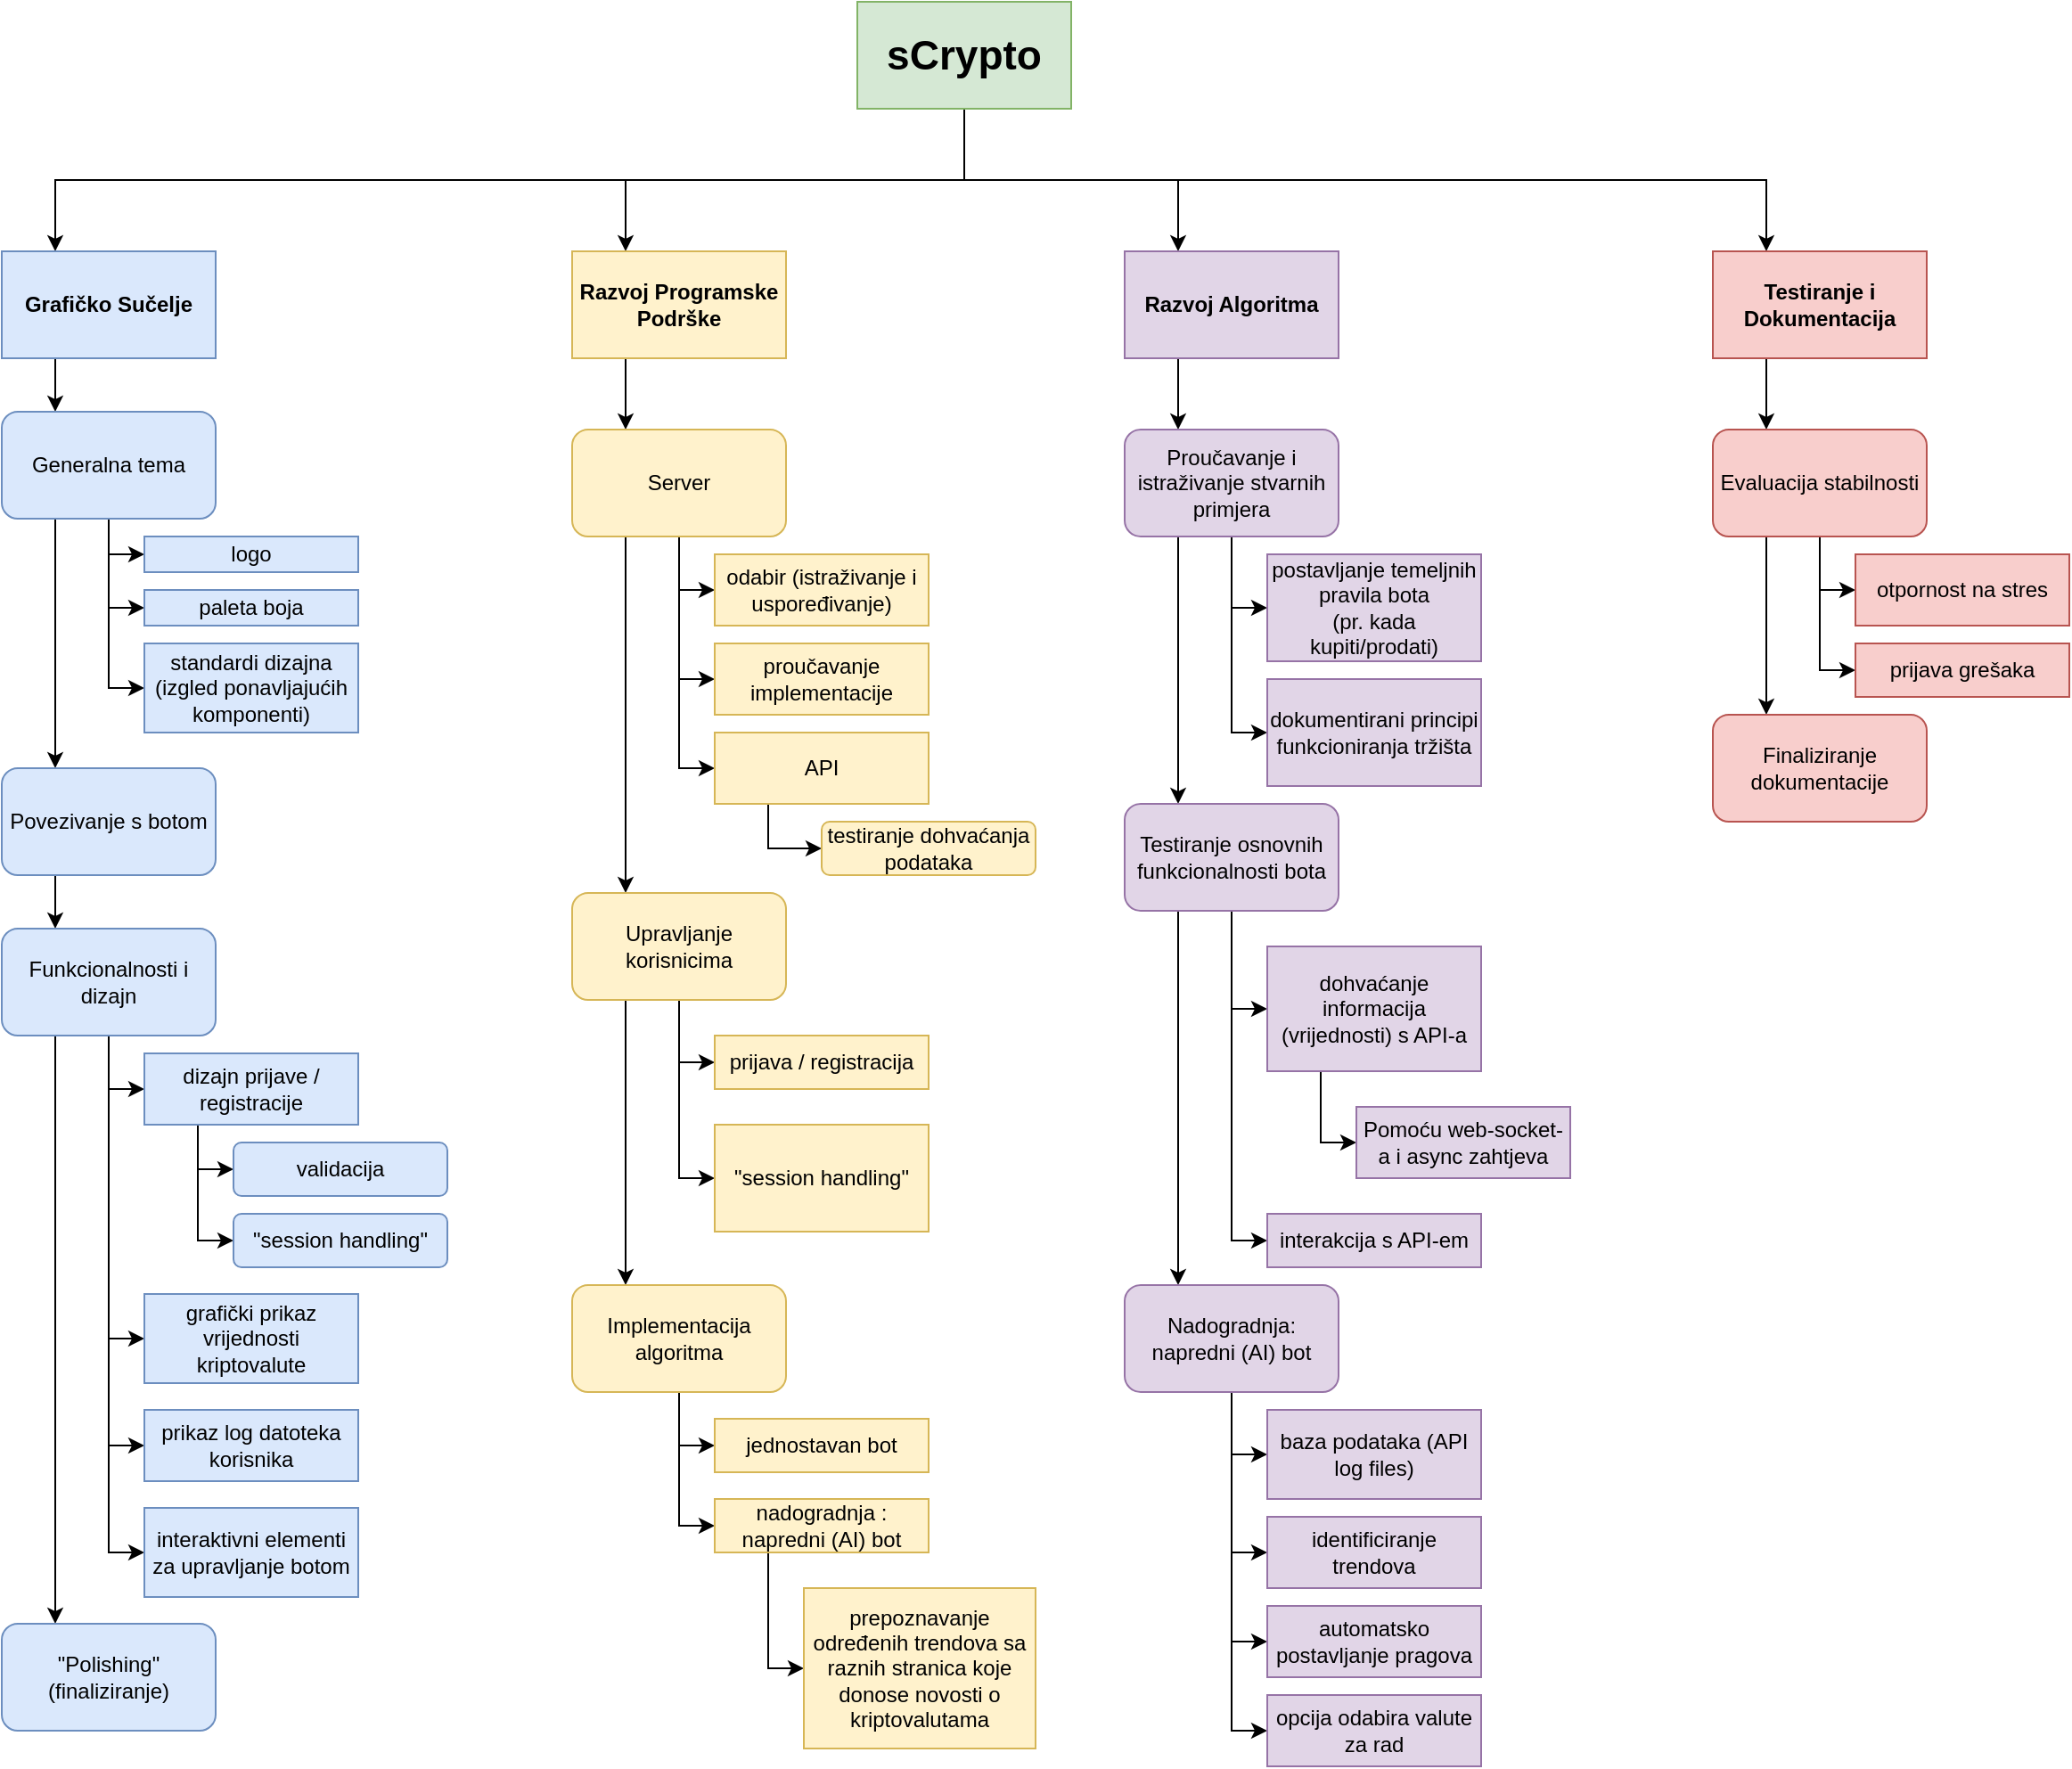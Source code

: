 <mxfile version="14.5.1" type="device"><diagram id="Kg0yvZmSfS_qQ5aLrVgM" name="Page-1"><mxGraphModel dx="888" dy="559" grid="1" gridSize="10" guides="1" tooltips="1" connect="1" arrows="1" fold="1" page="1" pageScale="1" pageWidth="1654" pageHeight="2336" math="0" shadow="0"><root><mxCell id="0"/><mxCell id="1" parent="0"/><mxCell id="IpLEATwmWXsmjVpuvJxc-52" style="edgeStyle=orthogonalEdgeStyle;rounded=0;orthogonalLoop=1;jettySize=auto;html=1;exitX=0.5;exitY=1;exitDx=0;exitDy=0;entryX=0.25;entryY=0;entryDx=0;entryDy=0;" parent="1" source="IpLEATwmWXsmjVpuvJxc-1" target="IpLEATwmWXsmjVpuvJxc-2" edge="1"><mxGeometry relative="1" as="geometry"/></mxCell><mxCell id="IpLEATwmWXsmjVpuvJxc-54" style="edgeStyle=orthogonalEdgeStyle;rounded=0;orthogonalLoop=1;jettySize=auto;html=1;exitX=0.5;exitY=1;exitDx=0;exitDy=0;entryX=0.25;entryY=0;entryDx=0;entryDy=0;" parent="1" source="IpLEATwmWXsmjVpuvJxc-1" target="IpLEATwmWXsmjVpuvJxc-7" edge="1"><mxGeometry relative="1" as="geometry"/></mxCell><mxCell id="IpLEATwmWXsmjVpuvJxc-55" style="edgeStyle=orthogonalEdgeStyle;rounded=0;orthogonalLoop=1;jettySize=auto;html=1;exitX=0.5;exitY=1;exitDx=0;exitDy=0;entryX=0.25;entryY=0;entryDx=0;entryDy=0;" parent="1" source="IpLEATwmWXsmjVpuvJxc-1" target="IpLEATwmWXsmjVpuvJxc-4" edge="1"><mxGeometry relative="1" as="geometry"/></mxCell><mxCell id="IpLEATwmWXsmjVpuvJxc-56" style="edgeStyle=orthogonalEdgeStyle;rounded=0;orthogonalLoop=1;jettySize=auto;html=1;exitX=0.5;exitY=1;exitDx=0;exitDy=0;entryX=0.25;entryY=0;entryDx=0;entryDy=0;" parent="1" source="IpLEATwmWXsmjVpuvJxc-1" target="IpLEATwmWXsmjVpuvJxc-3" edge="1"><mxGeometry relative="1" as="geometry"/></mxCell><mxCell id="IpLEATwmWXsmjVpuvJxc-1" value="&lt;div style=&quot;font-size: 23px&quot;&gt;&lt;b&gt;sCrypto&lt;/b&gt;&lt;font style=&quot;font-size: 23px&quot;&gt;&lt;b&gt;&lt;br&gt;&lt;/b&gt;&lt;/font&gt;&lt;/div&gt;" style="rounded=0;whiteSpace=wrap;html=1;fillColor=#d5e8d4;strokeColor=#82b366;" parent="1" vertex="1"><mxGeometry x="540" y="20" width="120" height="60" as="geometry"/></mxCell><mxCell id="IpLEATwmWXsmjVpuvJxc-57" style="edgeStyle=orthogonalEdgeStyle;rounded=0;orthogonalLoop=1;jettySize=auto;html=1;exitX=0.25;exitY=1;exitDx=0;exitDy=0;entryX=0.25;entryY=0;entryDx=0;entryDy=0;" parent="1" source="IpLEATwmWXsmjVpuvJxc-2" target="IpLEATwmWXsmjVpuvJxc-5" edge="1"><mxGeometry relative="1" as="geometry"/></mxCell><mxCell id="IpLEATwmWXsmjVpuvJxc-2" value="&lt;b&gt;Grafičko Sučelje&lt;br&gt;&lt;/b&gt;" style="rounded=0;whiteSpace=wrap;html=1;fillColor=#dae8fc;strokeColor=#6c8ebf;" parent="1" vertex="1"><mxGeometry x="60" y="160" width="120" height="60" as="geometry"/></mxCell><mxCell id="IpLEATwmWXsmjVpuvJxc-65" style="edgeStyle=orthogonalEdgeStyle;rounded=0;orthogonalLoop=1;jettySize=auto;html=1;exitX=0.25;exitY=1;exitDx=0;exitDy=0;entryX=0.25;entryY=0;entryDx=0;entryDy=0;" parent="1" source="IpLEATwmWXsmjVpuvJxc-3" target="IpLEATwmWXsmjVpuvJxc-40" edge="1"><mxGeometry relative="1" as="geometry"/></mxCell><mxCell id="IpLEATwmWXsmjVpuvJxc-3" value="&lt;b&gt;Razvoj Programske Podrške&lt;br&gt;&lt;/b&gt;" style="rounded=0;whiteSpace=wrap;html=1;fillColor=#fff2cc;strokeColor=#d6b656;" parent="1" vertex="1"><mxGeometry x="380" y="160" width="120" height="60" as="geometry"/></mxCell><mxCell id="IpLEATwmWXsmjVpuvJxc-141" style="edgeStyle=orthogonalEdgeStyle;rounded=0;orthogonalLoop=1;jettySize=auto;html=1;exitX=0.25;exitY=1;exitDx=0;exitDy=0;entryX=0.25;entryY=0;entryDx=0;entryDy=0;" parent="1" source="IpLEATwmWXsmjVpuvJxc-4" target="IpLEATwmWXsmjVpuvJxc-140" edge="1"><mxGeometry relative="1" as="geometry"/></mxCell><mxCell id="IpLEATwmWXsmjVpuvJxc-4" value="&lt;b&gt;Testiranje i Dokumentacija&lt;br&gt;&lt;/b&gt;" style="rounded=0;whiteSpace=wrap;html=1;fillColor=#f8cecc;strokeColor=#b85450;" parent="1" vertex="1"><mxGeometry x="1020" y="160" width="120" height="60" as="geometry"/></mxCell><mxCell id="IpLEATwmWXsmjVpuvJxc-58" style="edgeStyle=orthogonalEdgeStyle;rounded=0;orthogonalLoop=1;jettySize=auto;html=1;exitX=0.25;exitY=1;exitDx=0;exitDy=0;entryX=0.25;entryY=0;entryDx=0;entryDy=0;" parent="1" source="IpLEATwmWXsmjVpuvJxc-5" target="IpLEATwmWXsmjVpuvJxc-28" edge="1"><mxGeometry relative="1" as="geometry"/></mxCell><mxCell id="IpLEATwmWXsmjVpuvJxc-60" style="edgeStyle=orthogonalEdgeStyle;rounded=0;orthogonalLoop=1;jettySize=auto;html=1;exitX=0.5;exitY=1;exitDx=0;exitDy=0;entryX=0;entryY=0.5;entryDx=0;entryDy=0;" parent="1" source="IpLEATwmWXsmjVpuvJxc-5" target="IpLEATwmWXsmjVpuvJxc-21" edge="1"><mxGeometry relative="1" as="geometry"/></mxCell><mxCell id="IpLEATwmWXsmjVpuvJxc-61" style="edgeStyle=orthogonalEdgeStyle;rounded=0;orthogonalLoop=1;jettySize=auto;html=1;exitX=0.5;exitY=1;exitDx=0;exitDy=0;entryX=0;entryY=0.5;entryDx=0;entryDy=0;" parent="1" source="IpLEATwmWXsmjVpuvJxc-5" target="IpLEATwmWXsmjVpuvJxc-20" edge="1"><mxGeometry relative="1" as="geometry"><Array as="points"><mxPoint x="120" y="330"/></Array></mxGeometry></mxCell><mxCell id="IpLEATwmWXsmjVpuvJxc-62" style="edgeStyle=orthogonalEdgeStyle;rounded=0;orthogonalLoop=1;jettySize=auto;html=1;exitX=0.5;exitY=1;exitDx=0;exitDy=0;entryX=0;entryY=0.5;entryDx=0;entryDy=0;" parent="1" source="IpLEATwmWXsmjVpuvJxc-5" target="IpLEATwmWXsmjVpuvJxc-19" edge="1"><mxGeometry relative="1" as="geometry"/></mxCell><mxCell id="IpLEATwmWXsmjVpuvJxc-5" value="Generalna tema" style="rounded=1;whiteSpace=wrap;html=1;fillColor=#dae8fc;strokeColor=#6c8ebf;" parent="1" vertex="1"><mxGeometry x="60" y="250" width="120" height="60" as="geometry"/></mxCell><mxCell id="IpLEATwmWXsmjVpuvJxc-102" style="edgeStyle=orthogonalEdgeStyle;rounded=0;orthogonalLoop=1;jettySize=auto;html=1;exitX=0.25;exitY=1;exitDx=0;exitDy=0;entryX=0.25;entryY=0;entryDx=0;entryDy=0;" parent="1" source="IpLEATwmWXsmjVpuvJxc-7" target="IpLEATwmWXsmjVpuvJxc-86" edge="1"><mxGeometry relative="1" as="geometry"/></mxCell><mxCell id="IpLEATwmWXsmjVpuvJxc-7" value="&lt;b&gt;Razvoj Algoritma&lt;br&gt;&lt;/b&gt;" style="rounded=0;whiteSpace=wrap;html=1;fillColor=#e1d5e7;strokeColor=#9673a6;" parent="1" vertex="1"><mxGeometry x="690" y="160" width="120" height="60" as="geometry"/></mxCell><mxCell id="IpLEATwmWXsmjVpuvJxc-19" value="paleta boja" style="rounded=0;whiteSpace=wrap;html=1;fillColor=#dae8fc;strokeColor=#6c8ebf;" parent="1" vertex="1"><mxGeometry x="140" y="350" width="120" height="20" as="geometry"/></mxCell><mxCell id="IpLEATwmWXsmjVpuvJxc-20" value="logo" style="rounded=0;whiteSpace=wrap;html=1;fillColor=#dae8fc;strokeColor=#6c8ebf;" parent="1" vertex="1"><mxGeometry x="140" y="320" width="120" height="20" as="geometry"/></mxCell><mxCell id="IpLEATwmWXsmjVpuvJxc-21" value="standardi dizajna (izgled ponavljajućih komponenti)" style="rounded=0;whiteSpace=wrap;html=1;fillColor=#dae8fc;strokeColor=#6c8ebf;" parent="1" vertex="1"><mxGeometry x="140" y="380" width="120" height="50" as="geometry"/></mxCell><mxCell id="IpLEATwmWXsmjVpuvJxc-63" style="edgeStyle=orthogonalEdgeStyle;rounded=0;orthogonalLoop=1;jettySize=auto;html=1;exitX=0.25;exitY=1;exitDx=0;exitDy=0;entryX=0.25;entryY=0;entryDx=0;entryDy=0;" parent="1" source="IpLEATwmWXsmjVpuvJxc-28" target="IpLEATwmWXsmjVpuvJxc-32" edge="1"><mxGeometry relative="1" as="geometry"/></mxCell><mxCell id="IpLEATwmWXsmjVpuvJxc-28" value="Povezivanje s botom" style="rounded=1;whiteSpace=wrap;html=1;fillColor=#dae8fc;strokeColor=#6c8ebf;" parent="1" vertex="1"><mxGeometry x="60" y="450" width="120" height="60" as="geometry"/></mxCell><mxCell id="IpLEATwmWXsmjVpuvJxc-64" style="edgeStyle=orthogonalEdgeStyle;rounded=0;orthogonalLoop=1;jettySize=auto;html=1;exitX=0.25;exitY=1;exitDx=0;exitDy=0;entryX=0.25;entryY=0;entryDx=0;entryDy=0;" parent="1" source="IpLEATwmWXsmjVpuvJxc-32" target="IpLEATwmWXsmjVpuvJxc-34" edge="1"><mxGeometry relative="1" as="geometry"/></mxCell><mxCell id="IpLEATwmWXsmjVpuvJxc-126" style="edgeStyle=orthogonalEdgeStyle;rounded=0;orthogonalLoop=1;jettySize=auto;html=1;exitX=0.5;exitY=1;exitDx=0;exitDy=0;entryX=0;entryY=0.5;entryDx=0;entryDy=0;" parent="1" source="IpLEATwmWXsmjVpuvJxc-32" target="IpLEATwmWXsmjVpuvJxc-121" edge="1"><mxGeometry relative="1" as="geometry"><Array as="points"><mxPoint x="120" y="630"/></Array></mxGeometry></mxCell><mxCell id="IpLEATwmWXsmjVpuvJxc-132" style="edgeStyle=orthogonalEdgeStyle;rounded=0;orthogonalLoop=1;jettySize=auto;html=1;exitX=0.5;exitY=1;exitDx=0;exitDy=0;entryX=0;entryY=0.5;entryDx=0;entryDy=0;" parent="1" source="IpLEATwmWXsmjVpuvJxc-32" target="IpLEATwmWXsmjVpuvJxc-131" edge="1"><mxGeometry relative="1" as="geometry"/></mxCell><mxCell id="IpLEATwmWXsmjVpuvJxc-134" style="edgeStyle=orthogonalEdgeStyle;rounded=0;orthogonalLoop=1;jettySize=auto;html=1;exitX=0.5;exitY=1;exitDx=0;exitDy=0;entryX=0;entryY=0.5;entryDx=0;entryDy=0;" parent="1" source="IpLEATwmWXsmjVpuvJxc-32" target="IpLEATwmWXsmjVpuvJxc-133" edge="1"><mxGeometry relative="1" as="geometry"/></mxCell><mxCell id="IpLEATwmWXsmjVpuvJxc-138" style="edgeStyle=orthogonalEdgeStyle;rounded=0;orthogonalLoop=1;jettySize=auto;html=1;exitX=0.5;exitY=1;exitDx=0;exitDy=0;entryX=0;entryY=0.5;entryDx=0;entryDy=0;" parent="1" source="IpLEATwmWXsmjVpuvJxc-32" target="IpLEATwmWXsmjVpuvJxc-137" edge="1"><mxGeometry relative="1" as="geometry"/></mxCell><mxCell id="IpLEATwmWXsmjVpuvJxc-32" value="Funkcionalnosti i dizajn" style="rounded=1;whiteSpace=wrap;html=1;fillColor=#dae8fc;strokeColor=#6c8ebf;" parent="1" vertex="1"><mxGeometry x="60" y="540" width="120" height="60" as="geometry"/></mxCell><mxCell id="IpLEATwmWXsmjVpuvJxc-34" value="&lt;div&gt;&quot;Polishing&quot;&lt;/div&gt;&lt;div&gt;(finaliziranje)&lt;br&gt;&lt;/div&gt;" style="rounded=1;whiteSpace=wrap;html=1;fillColor=#dae8fc;strokeColor=#6c8ebf;" parent="1" vertex="1"><mxGeometry x="60" y="930" width="120" height="60" as="geometry"/></mxCell><mxCell id="IpLEATwmWXsmjVpuvJxc-67" style="edgeStyle=orthogonalEdgeStyle;rounded=0;orthogonalLoop=1;jettySize=auto;html=1;exitX=0.5;exitY=1;exitDx=0;exitDy=0;entryX=0;entryY=0.5;entryDx=0;entryDy=0;" parent="1" source="IpLEATwmWXsmjVpuvJxc-40" target="IpLEATwmWXsmjVpuvJxc-42" edge="1"><mxGeometry relative="1" as="geometry"><Array as="points"><mxPoint x="440" y="350"/></Array></mxGeometry></mxCell><mxCell id="IpLEATwmWXsmjVpuvJxc-68" style="edgeStyle=orthogonalEdgeStyle;rounded=0;orthogonalLoop=1;jettySize=auto;html=1;exitX=0.5;exitY=1;exitDx=0;exitDy=0;entryX=0;entryY=0.5;entryDx=0;entryDy=0;" parent="1" source="IpLEATwmWXsmjVpuvJxc-40" target="IpLEATwmWXsmjVpuvJxc-43" edge="1"><mxGeometry relative="1" as="geometry"/></mxCell><mxCell id="IpLEATwmWXsmjVpuvJxc-69" style="edgeStyle=orthogonalEdgeStyle;rounded=0;orthogonalLoop=1;jettySize=auto;html=1;exitX=0.5;exitY=1;exitDx=0;exitDy=0;entryX=0;entryY=0.5;entryDx=0;entryDy=0;" parent="1" source="IpLEATwmWXsmjVpuvJxc-40" target="IpLEATwmWXsmjVpuvJxc-44" edge="1"><mxGeometry relative="1" as="geometry"/></mxCell><mxCell id="IpLEATwmWXsmjVpuvJxc-72" style="edgeStyle=orthogonalEdgeStyle;rounded=0;orthogonalLoop=1;jettySize=auto;html=1;exitX=0.25;exitY=1;exitDx=0;exitDy=0;entryX=0.25;entryY=0;entryDx=0;entryDy=0;" parent="1" source="IpLEATwmWXsmjVpuvJxc-40" target="IpLEATwmWXsmjVpuvJxc-71" edge="1"><mxGeometry relative="1" as="geometry"/></mxCell><mxCell id="IpLEATwmWXsmjVpuvJxc-40" value="Server" style="rounded=1;whiteSpace=wrap;html=1;fillColor=#fff2cc;strokeColor=#d6b656;" parent="1" vertex="1"><mxGeometry x="380" y="260" width="120" height="60" as="geometry"/></mxCell><mxCell id="IpLEATwmWXsmjVpuvJxc-42" value="odabir (istraživanje i uspoređivanje)" style="rounded=0;whiteSpace=wrap;html=1;fillColor=#fff2cc;strokeColor=#d6b656;" parent="1" vertex="1"><mxGeometry x="460" y="330" width="120" height="40" as="geometry"/></mxCell><mxCell id="IpLEATwmWXsmjVpuvJxc-43" value="proučavanje implementacije" style="rounded=0;whiteSpace=wrap;html=1;fillColor=#fff2cc;strokeColor=#d6b656;" parent="1" vertex="1"><mxGeometry x="460" y="380" width="120" height="40" as="geometry"/></mxCell><mxCell id="IpLEATwmWXsmjVpuvJxc-70" style="edgeStyle=orthogonalEdgeStyle;rounded=0;orthogonalLoop=1;jettySize=auto;html=1;exitX=0.25;exitY=1;exitDx=0;exitDy=0;entryX=0;entryY=0.5;entryDx=0;entryDy=0;" parent="1" source="IpLEATwmWXsmjVpuvJxc-44" target="IpLEATwmWXsmjVpuvJxc-46" edge="1"><mxGeometry relative="1" as="geometry"><Array as="points"><mxPoint x="490" y="495"/></Array></mxGeometry></mxCell><mxCell id="IpLEATwmWXsmjVpuvJxc-44" value="API" style="rounded=0;whiteSpace=wrap;html=1;fillColor=#fff2cc;strokeColor=#d6b656;" parent="1" vertex="1"><mxGeometry x="460" y="430" width="120" height="40" as="geometry"/></mxCell><mxCell id="IpLEATwmWXsmjVpuvJxc-46" value="testiranje dohvaćanja podataka" style="rounded=1;whiteSpace=wrap;html=1;fillColor=#fff2cc;strokeColor=#d6b656;" parent="1" vertex="1"><mxGeometry x="520" y="480" width="120" height="30" as="geometry"/></mxCell><mxCell id="IpLEATwmWXsmjVpuvJxc-77" style="edgeStyle=orthogonalEdgeStyle;rounded=0;orthogonalLoop=1;jettySize=auto;html=1;exitX=0.5;exitY=1;exitDx=0;exitDy=0;entryX=0;entryY=0.5;entryDx=0;entryDy=0;" parent="1" source="IpLEATwmWXsmjVpuvJxc-71" target="IpLEATwmWXsmjVpuvJxc-74" edge="1"><mxGeometry relative="1" as="geometry"/></mxCell><mxCell id="IpLEATwmWXsmjVpuvJxc-78" style="edgeStyle=orthogonalEdgeStyle;rounded=0;orthogonalLoop=1;jettySize=auto;html=1;exitX=0.5;exitY=1;exitDx=0;exitDy=0;entryX=0;entryY=0.5;entryDx=0;entryDy=0;" parent="1" source="IpLEATwmWXsmjVpuvJxc-71" target="IpLEATwmWXsmjVpuvJxc-75" edge="1"><mxGeometry relative="1" as="geometry"/></mxCell><mxCell id="IpLEATwmWXsmjVpuvJxc-81" style="edgeStyle=orthogonalEdgeStyle;rounded=0;orthogonalLoop=1;jettySize=auto;html=1;exitX=0.25;exitY=1;exitDx=0;exitDy=0;entryX=0.25;entryY=0;entryDx=0;entryDy=0;" parent="1" source="IpLEATwmWXsmjVpuvJxc-71" target="IpLEATwmWXsmjVpuvJxc-80" edge="1"><mxGeometry relative="1" as="geometry"/></mxCell><mxCell id="IpLEATwmWXsmjVpuvJxc-71" value="Upravljanje korisnicima" style="rounded=1;whiteSpace=wrap;html=1;fillColor=#fff2cc;strokeColor=#d6b656;" parent="1" vertex="1"><mxGeometry x="380" y="520" width="120" height="60" as="geometry"/></mxCell><mxCell id="IpLEATwmWXsmjVpuvJxc-74" value="prijava / registracija" style="rounded=0;whiteSpace=wrap;html=1;fillColor=#fff2cc;strokeColor=#d6b656;" parent="1" vertex="1"><mxGeometry x="460" y="600" width="120" height="30" as="geometry"/></mxCell><mxCell id="IpLEATwmWXsmjVpuvJxc-75" value="&quot;session handling&quot;" style="rounded=0;whiteSpace=wrap;html=1;fillColor=#fff2cc;strokeColor=#d6b656;" parent="1" vertex="1"><mxGeometry x="460" y="650" width="120" height="60" as="geometry"/></mxCell><mxCell id="IpLEATwmWXsmjVpuvJxc-84" style="edgeStyle=orthogonalEdgeStyle;rounded=0;orthogonalLoop=1;jettySize=auto;html=1;exitX=0.5;exitY=1;exitDx=0;exitDy=0;entryX=0;entryY=0.5;entryDx=0;entryDy=0;" parent="1" source="IpLEATwmWXsmjVpuvJxc-80" target="IpLEATwmWXsmjVpuvJxc-82" edge="1"><mxGeometry relative="1" as="geometry"><Array as="points"><mxPoint x="440" y="830"/></Array></mxGeometry></mxCell><mxCell id="IpLEATwmWXsmjVpuvJxc-85" style="edgeStyle=orthogonalEdgeStyle;rounded=0;orthogonalLoop=1;jettySize=auto;html=1;exitX=0.5;exitY=1;exitDx=0;exitDy=0;entryX=0;entryY=0.5;entryDx=0;entryDy=0;" parent="1" source="IpLEATwmWXsmjVpuvJxc-80" target="IpLEATwmWXsmjVpuvJxc-83" edge="1"><mxGeometry relative="1" as="geometry"/></mxCell><mxCell id="IpLEATwmWXsmjVpuvJxc-80" value="Implementacija algoritma" style="rounded=1;whiteSpace=wrap;html=1;fillColor=#fff2cc;strokeColor=#d6b656;" parent="1" vertex="1"><mxGeometry x="380" y="740" width="120" height="60" as="geometry"/></mxCell><mxCell id="IpLEATwmWXsmjVpuvJxc-82" value="jednostavan bot" style="rounded=0;whiteSpace=wrap;html=1;fillColor=#fff2cc;strokeColor=#d6b656;" parent="1" vertex="1"><mxGeometry x="460" y="815" width="120" height="30" as="geometry"/></mxCell><mxCell id="HEcosWydrnXdoA7nFMNL-6" style="edgeStyle=orthogonalEdgeStyle;rounded=0;orthogonalLoop=1;jettySize=auto;html=1;exitX=0.25;exitY=1;exitDx=0;exitDy=0;entryX=0;entryY=0.5;entryDx=0;entryDy=0;" edge="1" parent="1" source="IpLEATwmWXsmjVpuvJxc-83" target="HEcosWydrnXdoA7nFMNL-5"><mxGeometry relative="1" as="geometry"/></mxCell><mxCell id="IpLEATwmWXsmjVpuvJxc-83" value="nadogradnja : napredni (AI) bot" style="rounded=0;whiteSpace=wrap;html=1;fillColor=#fff2cc;strokeColor=#d6b656;" parent="1" vertex="1"><mxGeometry x="460" y="860" width="120" height="30" as="geometry"/></mxCell><mxCell id="IpLEATwmWXsmjVpuvJxc-100" style="edgeStyle=orthogonalEdgeStyle;rounded=0;orthogonalLoop=1;jettySize=auto;html=1;exitX=0.5;exitY=1;exitDx=0;exitDy=0;entryX=0;entryY=0.5;entryDx=0;entryDy=0;" parent="1" source="IpLEATwmWXsmjVpuvJxc-86" target="IpLEATwmWXsmjVpuvJxc-87" edge="1"><mxGeometry relative="1" as="geometry"/></mxCell><mxCell id="IpLEATwmWXsmjVpuvJxc-101" style="edgeStyle=orthogonalEdgeStyle;rounded=0;orthogonalLoop=1;jettySize=auto;html=1;exitX=0.5;exitY=1;exitDx=0;exitDy=0;entryX=0;entryY=0.5;entryDx=0;entryDy=0;" parent="1" source="IpLEATwmWXsmjVpuvJxc-86" target="IpLEATwmWXsmjVpuvJxc-90" edge="1"><mxGeometry relative="1" as="geometry"/></mxCell><mxCell id="IpLEATwmWXsmjVpuvJxc-104" style="edgeStyle=orthogonalEdgeStyle;rounded=0;orthogonalLoop=1;jettySize=auto;html=1;exitX=0.25;exitY=1;exitDx=0;exitDy=0;entryX=0.25;entryY=0;entryDx=0;entryDy=0;" parent="1" source="IpLEATwmWXsmjVpuvJxc-86" target="IpLEATwmWXsmjVpuvJxc-103" edge="1"><mxGeometry relative="1" as="geometry"/></mxCell><mxCell id="IpLEATwmWXsmjVpuvJxc-86" value="Proučavanje i istraživanje stvarnih primjera" style="rounded=1;whiteSpace=wrap;html=1;fillColor=#e1d5e7;strokeColor=#9673a6;" parent="1" vertex="1"><mxGeometry x="690" y="260" width="120" height="60" as="geometry"/></mxCell><mxCell id="IpLEATwmWXsmjVpuvJxc-87" value="&lt;div&gt;postavljanje temeljnih pravila bota &lt;br&gt;&lt;/div&gt;&lt;div&gt;(pr. kada kupiti/prodati)&lt;br&gt;&lt;/div&gt;" style="rounded=0;whiteSpace=wrap;html=1;fillColor=#e1d5e7;strokeColor=#9673a6;" parent="1" vertex="1"><mxGeometry x="770" y="330" width="120" height="60" as="geometry"/></mxCell><mxCell id="IpLEATwmWXsmjVpuvJxc-90" value="dokumentirani principi funkcioniranja tržišta" style="rounded=0;whiteSpace=wrap;html=1;fillColor=#e1d5e7;strokeColor=#9673a6;" parent="1" vertex="1"><mxGeometry x="770" y="400" width="120" height="60" as="geometry"/></mxCell><mxCell id="IpLEATwmWXsmjVpuvJxc-106" style="edgeStyle=orthogonalEdgeStyle;rounded=0;orthogonalLoop=1;jettySize=auto;html=1;exitX=0.25;exitY=1;exitDx=0;exitDy=0;entryX=0.25;entryY=0;entryDx=0;entryDy=0;" parent="1" source="IpLEATwmWXsmjVpuvJxc-103" target="IpLEATwmWXsmjVpuvJxc-105" edge="1"><mxGeometry relative="1" as="geometry"/></mxCell><mxCell id="IpLEATwmWXsmjVpuvJxc-114" style="edgeStyle=orthogonalEdgeStyle;rounded=0;orthogonalLoop=1;jettySize=auto;html=1;exitX=0.5;exitY=1;exitDx=0;exitDy=0;entryX=0;entryY=0.5;entryDx=0;entryDy=0;" parent="1" source="IpLEATwmWXsmjVpuvJxc-103" target="IpLEATwmWXsmjVpuvJxc-110" edge="1"><mxGeometry relative="1" as="geometry"/></mxCell><mxCell id="IpLEATwmWXsmjVpuvJxc-116" style="edgeStyle=orthogonalEdgeStyle;rounded=0;orthogonalLoop=1;jettySize=auto;html=1;exitX=0.5;exitY=1;exitDx=0;exitDy=0;entryX=0;entryY=0.5;entryDx=0;entryDy=0;" parent="1" source="IpLEATwmWXsmjVpuvJxc-103" target="IpLEATwmWXsmjVpuvJxc-111" edge="1"><mxGeometry relative="1" as="geometry"/></mxCell><mxCell id="IpLEATwmWXsmjVpuvJxc-103" value="Testiranje osnovnih funkcionalnosti bota" style="rounded=1;whiteSpace=wrap;html=1;fillColor=#e1d5e7;strokeColor=#9673a6;" parent="1" vertex="1"><mxGeometry x="690" y="470" width="120" height="60" as="geometry"/></mxCell><mxCell id="IpLEATwmWXsmjVpuvJxc-119" style="edgeStyle=orthogonalEdgeStyle;rounded=0;orthogonalLoop=1;jettySize=auto;html=1;exitX=0.5;exitY=1;exitDx=0;exitDy=0;entryX=0;entryY=0.5;entryDx=0;entryDy=0;" parent="1" source="IpLEATwmWXsmjVpuvJxc-105" target="IpLEATwmWXsmjVpuvJxc-117" edge="1"><mxGeometry relative="1" as="geometry"><Array as="points"><mxPoint x="750" y="890"/></Array></mxGeometry></mxCell><mxCell id="IpLEATwmWXsmjVpuvJxc-120" style="edgeStyle=orthogonalEdgeStyle;rounded=0;orthogonalLoop=1;jettySize=auto;html=1;exitX=0.5;exitY=1;exitDx=0;exitDy=0;entryX=0;entryY=0.5;entryDx=0;entryDy=0;" parent="1" source="IpLEATwmWXsmjVpuvJxc-105" target="IpLEATwmWXsmjVpuvJxc-118" edge="1"><mxGeometry relative="1" as="geometry"/></mxCell><mxCell id="IpLEATwmWXsmjVpuvJxc-123" style="edgeStyle=orthogonalEdgeStyle;rounded=0;orthogonalLoop=1;jettySize=auto;html=1;exitX=0.5;exitY=1;exitDx=0;exitDy=0;entryX=0;entryY=0.5;entryDx=0;entryDy=0;" parent="1" source="IpLEATwmWXsmjVpuvJxc-105" target="IpLEATwmWXsmjVpuvJxc-122" edge="1"><mxGeometry relative="1" as="geometry"/></mxCell><mxCell id="IpLEATwmWXsmjVpuvJxc-136" style="edgeStyle=orthogonalEdgeStyle;rounded=0;orthogonalLoop=1;jettySize=auto;html=1;exitX=0.5;exitY=1;exitDx=0;exitDy=0;entryX=0;entryY=0.5;entryDx=0;entryDy=0;" parent="1" source="IpLEATwmWXsmjVpuvJxc-105" target="IpLEATwmWXsmjVpuvJxc-135" edge="1"><mxGeometry relative="1" as="geometry"/></mxCell><mxCell id="IpLEATwmWXsmjVpuvJxc-105" value="Nadogradnja: napredni (AI) bot" style="rounded=1;whiteSpace=wrap;html=1;fillColor=#e1d5e7;strokeColor=#9673a6;" parent="1" vertex="1"><mxGeometry x="690" y="740" width="120" height="60" as="geometry"/></mxCell><mxCell id="HEcosWydrnXdoA7nFMNL-4" style="edgeStyle=orthogonalEdgeStyle;rounded=0;orthogonalLoop=1;jettySize=auto;html=1;exitX=0.25;exitY=1;exitDx=0;exitDy=0;entryX=0;entryY=0.5;entryDx=0;entryDy=0;" edge="1" parent="1" source="IpLEATwmWXsmjVpuvJxc-110" target="HEcosWydrnXdoA7nFMNL-1"><mxGeometry relative="1" as="geometry"/></mxCell><mxCell id="IpLEATwmWXsmjVpuvJxc-110" value="&lt;div&gt;dohvaćanje informacija (vrijednosti) s API-a&lt;/div&gt;" style="rounded=0;whiteSpace=wrap;html=1;fillColor=#e1d5e7;strokeColor=#9673a6;" parent="1" vertex="1"><mxGeometry x="770" y="550" width="120" height="70" as="geometry"/></mxCell><mxCell id="IpLEATwmWXsmjVpuvJxc-111" value="interakcija s API-em" style="rounded=0;whiteSpace=wrap;html=1;fillColor=#e1d5e7;strokeColor=#9673a6;" parent="1" vertex="1"><mxGeometry x="770" y="700" width="120" height="30" as="geometry"/></mxCell><mxCell id="IpLEATwmWXsmjVpuvJxc-117" value="identificiranje trendova" style="rounded=0;whiteSpace=wrap;html=1;fillColor=#e1d5e7;strokeColor=#9673a6;" parent="1" vertex="1"><mxGeometry x="770" y="870" width="120" height="40" as="geometry"/></mxCell><mxCell id="IpLEATwmWXsmjVpuvJxc-118" value="automatsko postavljanje pragova" style="rounded=0;whiteSpace=wrap;html=1;fillColor=#e1d5e7;strokeColor=#9673a6;" parent="1" vertex="1"><mxGeometry x="770" y="920" width="120" height="40" as="geometry"/></mxCell><mxCell id="IpLEATwmWXsmjVpuvJxc-129" style="edgeStyle=orthogonalEdgeStyle;rounded=0;orthogonalLoop=1;jettySize=auto;html=1;exitX=0.25;exitY=1;exitDx=0;exitDy=0;entryX=0;entryY=0.5;entryDx=0;entryDy=0;" parent="1" source="IpLEATwmWXsmjVpuvJxc-121" target="IpLEATwmWXsmjVpuvJxc-124" edge="1"><mxGeometry relative="1" as="geometry"><Array as="points"><mxPoint x="170" y="675"/></Array></mxGeometry></mxCell><mxCell id="IpLEATwmWXsmjVpuvJxc-130" style="edgeStyle=orthogonalEdgeStyle;rounded=0;orthogonalLoop=1;jettySize=auto;html=1;exitX=0.25;exitY=1;exitDx=0;exitDy=0;entryX=0;entryY=0.5;entryDx=0;entryDy=0;" parent="1" source="IpLEATwmWXsmjVpuvJxc-121" target="IpLEATwmWXsmjVpuvJxc-125" edge="1"><mxGeometry relative="1" as="geometry"/></mxCell><mxCell id="IpLEATwmWXsmjVpuvJxc-121" value="dizajn prijave / registracije" style="rounded=0;whiteSpace=wrap;html=1;fillColor=#dae8fc;strokeColor=#6c8ebf;" parent="1" vertex="1"><mxGeometry x="140" y="610" width="120" height="40" as="geometry"/></mxCell><mxCell id="IpLEATwmWXsmjVpuvJxc-122" value="baza podataka (API log files) " style="rounded=0;whiteSpace=wrap;html=1;fillColor=#e1d5e7;strokeColor=#9673a6;" parent="1" vertex="1"><mxGeometry x="770" y="810" width="120" height="50" as="geometry"/></mxCell><mxCell id="IpLEATwmWXsmjVpuvJxc-124" value="validacija" style="rounded=1;whiteSpace=wrap;html=1;fillColor=#dae8fc;strokeColor=#6c8ebf;" parent="1" vertex="1"><mxGeometry x="190" y="660" width="120" height="30" as="geometry"/></mxCell><mxCell id="IpLEATwmWXsmjVpuvJxc-125" value="&quot;session handling&quot;" style="rounded=1;whiteSpace=wrap;html=1;fillColor=#dae8fc;strokeColor=#6c8ebf;" parent="1" vertex="1"><mxGeometry x="190" y="700" width="120" height="30" as="geometry"/></mxCell><mxCell id="IpLEATwmWXsmjVpuvJxc-131" value="grafički prikaz vrijednosti kriptovalute" style="rounded=0;whiteSpace=wrap;html=1;fillColor=#dae8fc;strokeColor=#6c8ebf;" parent="1" vertex="1"><mxGeometry x="140" y="745" width="120" height="50" as="geometry"/></mxCell><mxCell id="IpLEATwmWXsmjVpuvJxc-133" value="interaktivni elementi za upravljanje botom" style="rounded=0;whiteSpace=wrap;html=1;fillColor=#dae8fc;strokeColor=#6c8ebf;" parent="1" vertex="1"><mxGeometry x="140" y="865" width="120" height="50" as="geometry"/></mxCell><mxCell id="IpLEATwmWXsmjVpuvJxc-135" value="opcija odabira valute za rad" style="rounded=0;whiteSpace=wrap;html=1;fillColor=#e1d5e7;strokeColor=#9673a6;" parent="1" vertex="1"><mxGeometry x="770" y="970" width="120" height="40" as="geometry"/></mxCell><mxCell id="IpLEATwmWXsmjVpuvJxc-137" value="prikaz log datoteka korisnika" style="rounded=0;whiteSpace=wrap;html=1;fillColor=#dae8fc;strokeColor=#6c8ebf;" parent="1" vertex="1"><mxGeometry x="140" y="810" width="120" height="40" as="geometry"/></mxCell><mxCell id="IpLEATwmWXsmjVpuvJxc-145" style="edgeStyle=orthogonalEdgeStyle;rounded=0;orthogonalLoop=1;jettySize=auto;html=1;exitX=0.5;exitY=1;exitDx=0;exitDy=0;entryX=0;entryY=0.5;entryDx=0;entryDy=0;" parent="1" source="IpLEATwmWXsmjVpuvJxc-140" target="IpLEATwmWXsmjVpuvJxc-142" edge="1"><mxGeometry relative="1" as="geometry"><Array as="points"><mxPoint x="1080" y="350"/></Array></mxGeometry></mxCell><mxCell id="IpLEATwmWXsmjVpuvJxc-146" style="edgeStyle=orthogonalEdgeStyle;rounded=0;orthogonalLoop=1;jettySize=auto;html=1;exitX=0.5;exitY=1;exitDx=0;exitDy=0;entryX=0;entryY=0.5;entryDx=0;entryDy=0;" parent="1" source="IpLEATwmWXsmjVpuvJxc-140" target="IpLEATwmWXsmjVpuvJxc-143" edge="1"><mxGeometry relative="1" as="geometry"/></mxCell><mxCell id="IpLEATwmWXsmjVpuvJxc-148" style="edgeStyle=orthogonalEdgeStyle;rounded=0;orthogonalLoop=1;jettySize=auto;html=1;exitX=0.25;exitY=1;exitDx=0;exitDy=0;entryX=0.25;entryY=0;entryDx=0;entryDy=0;" parent="1" source="IpLEATwmWXsmjVpuvJxc-140" target="IpLEATwmWXsmjVpuvJxc-147" edge="1"><mxGeometry relative="1" as="geometry"/></mxCell><mxCell id="IpLEATwmWXsmjVpuvJxc-140" value="Evaluacija stabilnosti" style="rounded=1;whiteSpace=wrap;html=1;fillColor=#f8cecc;strokeColor=#b85450;" parent="1" vertex="1"><mxGeometry x="1020" y="260" width="120" height="60" as="geometry"/></mxCell><mxCell id="IpLEATwmWXsmjVpuvJxc-142" value="otpornost na stres" style="rounded=0;whiteSpace=wrap;html=1;fillColor=#f8cecc;strokeColor=#b85450;" parent="1" vertex="1"><mxGeometry x="1100" y="330" width="120" height="40" as="geometry"/></mxCell><mxCell id="IpLEATwmWXsmjVpuvJxc-143" value="prijava grešaka" style="rounded=0;whiteSpace=wrap;html=1;fillColor=#f8cecc;strokeColor=#b85450;" parent="1" vertex="1"><mxGeometry x="1100" y="380" width="120" height="30" as="geometry"/></mxCell><mxCell id="IpLEATwmWXsmjVpuvJxc-147" value="Finaliziranje dokumentacije" style="rounded=1;whiteSpace=wrap;html=1;fillColor=#f8cecc;strokeColor=#b85450;" parent="1" vertex="1"><mxGeometry x="1020" y="420" width="120" height="60" as="geometry"/></mxCell><mxCell id="HEcosWydrnXdoA7nFMNL-1" value="Pomoću web-socket-a i async zahtjeva" style="rounded=0;whiteSpace=wrap;html=1;fillColor=#e1d5e7;strokeColor=#9673a6;" vertex="1" parent="1"><mxGeometry x="820" y="640" width="120" height="40" as="geometry"/></mxCell><mxCell id="HEcosWydrnXdoA7nFMNL-5" value="prepoznavanje određenih trendova sa raznih stranica koje donose novosti o kriptovalutama" style="rounded=0;whiteSpace=wrap;html=1;fillColor=#fff2cc;strokeColor=#d6b656;" vertex="1" parent="1"><mxGeometry x="510" y="910" width="130" height="90" as="geometry"/></mxCell></root></mxGraphModel></diagram></mxfile>